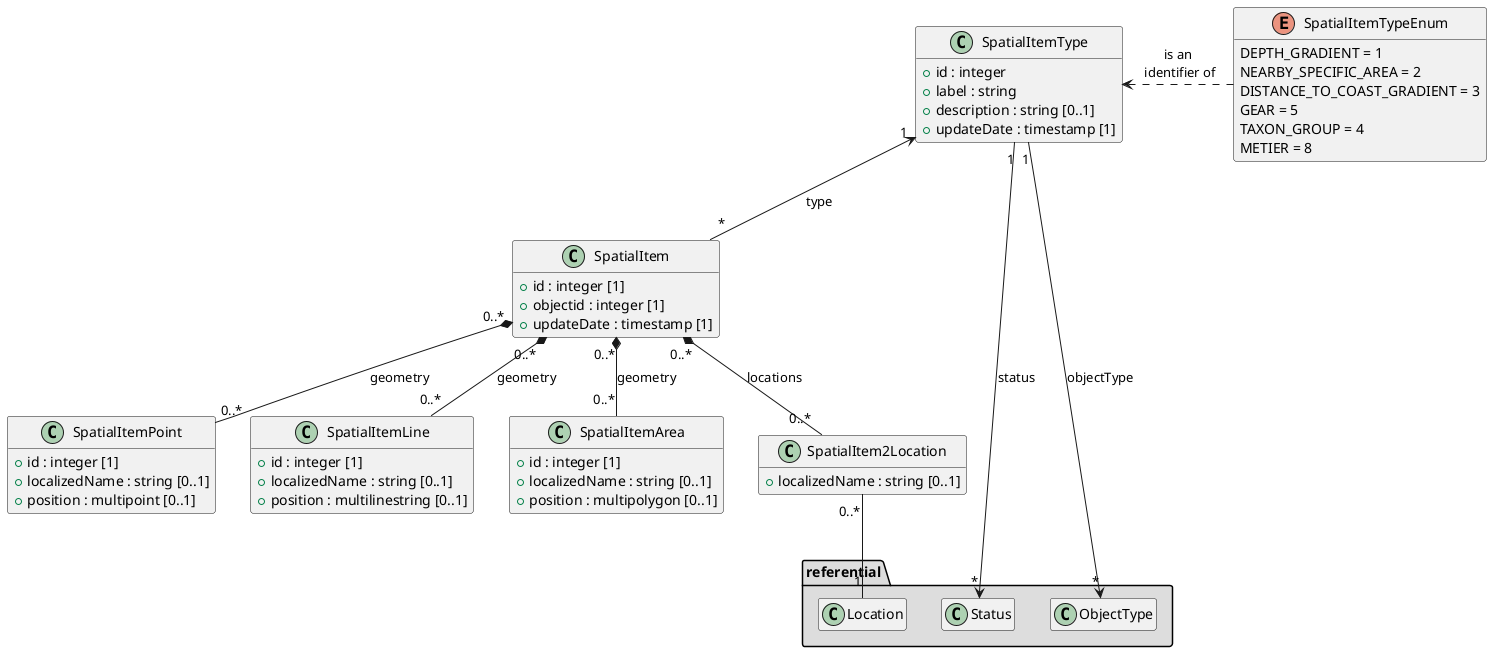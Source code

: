 @startuml
hide empty members

  class SpatialItemType {
    + id : integer
    + label : string
    + description : string [0..1]
    + updateDate : timestamp [1]
  }

  class SpatialItem {
    + id : integer [1]
    + objectid : integer [1]
    + updateDate : timestamp [1]
  }

  class SpatialItemPoint {
    + id : integer [1]
    + localizedName : string [0..1]
    + position : multipoint [0..1]
  }

  class SpatialItemLine {
    + id : integer [1]
    + localizedName : string [0..1]
    + position : multilinestring [0..1]
  }

  class SpatialItemArea {
    + id : integer [1]
    + localizedName : string [0..1]
    + position : multipolygon [0..1]
  }

  class SpatialItem2Location {
    + localizedName : string [0..1]
  }


    package "referential" #DDDDDD {

      class Status

      class ObjectType

      class Location
  }

  enum SpatialItemTypeEnum {
    DEPTH_GRADIENT = 1
    NEARBY_SPECIFIC_AREA = 2
    DISTANCE_TO_COAST_GRADIENT = 3
    GEAR = 5
    TAXON_GROUP = 4
    METIER = 8
  }

  SpatialItemTypeEnum .left.> SpatialItemType: "is an\n identifier of"

  SpatialItemType "1" <-- "*" SpatialItem : type
  SpatialItemType "1" --> "*" Status : status
  SpatialItemType "1" --> "*" ObjectType : objectType

  SpatialItem "0..*" *-- "0..*" SpatialItem2Location : locations
  SpatialItem "0..*" *-- "0..*" SpatialItemPoint : geometry
  SpatialItem "0..*" *-- "0..*" SpatialItemLine : geometry
  SpatialItem "0..*" *-- "0..*" SpatialItemArea : geometry
  SpatialItem2Location "0..*" -- "1" Location
}

@enduml
